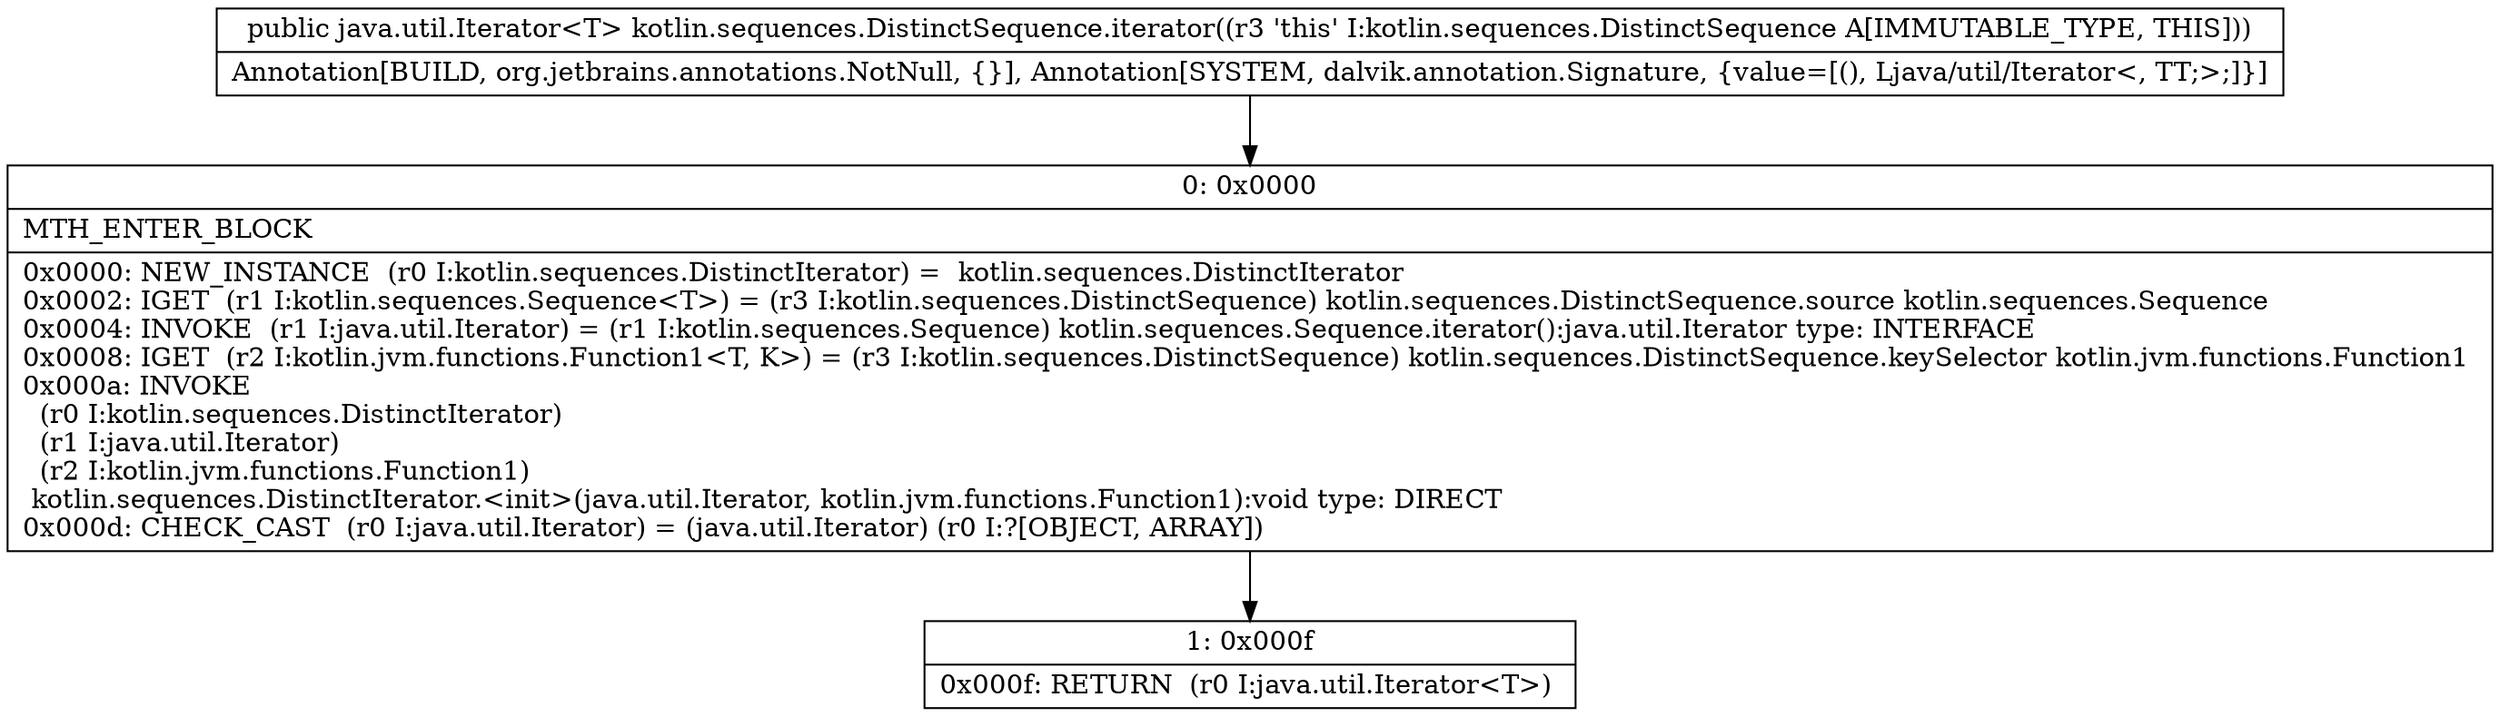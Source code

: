 digraph "CFG forkotlin.sequences.DistinctSequence.iterator()Ljava\/util\/Iterator;" {
Node_0 [shape=record,label="{0\:\ 0x0000|MTH_ENTER_BLOCK\l|0x0000: NEW_INSTANCE  (r0 I:kotlin.sequences.DistinctIterator) =  kotlin.sequences.DistinctIterator \l0x0002: IGET  (r1 I:kotlin.sequences.Sequence\<T\>) = (r3 I:kotlin.sequences.DistinctSequence) kotlin.sequences.DistinctSequence.source kotlin.sequences.Sequence \l0x0004: INVOKE  (r1 I:java.util.Iterator) = (r1 I:kotlin.sequences.Sequence) kotlin.sequences.Sequence.iterator():java.util.Iterator type: INTERFACE \l0x0008: IGET  (r2 I:kotlin.jvm.functions.Function1\<T, K\>) = (r3 I:kotlin.sequences.DistinctSequence) kotlin.sequences.DistinctSequence.keySelector kotlin.jvm.functions.Function1 \l0x000a: INVOKE  \l  (r0 I:kotlin.sequences.DistinctIterator)\l  (r1 I:java.util.Iterator)\l  (r2 I:kotlin.jvm.functions.Function1)\l kotlin.sequences.DistinctIterator.\<init\>(java.util.Iterator, kotlin.jvm.functions.Function1):void type: DIRECT \l0x000d: CHECK_CAST  (r0 I:java.util.Iterator) = (java.util.Iterator) (r0 I:?[OBJECT, ARRAY]) \l}"];
Node_1 [shape=record,label="{1\:\ 0x000f|0x000f: RETURN  (r0 I:java.util.Iterator\<T\>) \l}"];
MethodNode[shape=record,label="{public java.util.Iterator\<T\> kotlin.sequences.DistinctSequence.iterator((r3 'this' I:kotlin.sequences.DistinctSequence A[IMMUTABLE_TYPE, THIS]))  | Annotation[BUILD, org.jetbrains.annotations.NotNull, \{\}], Annotation[SYSTEM, dalvik.annotation.Signature, \{value=[(), Ljava\/util\/Iterator\<, TT;\>;]\}]\l}"];
MethodNode -> Node_0;
Node_0 -> Node_1;
}

